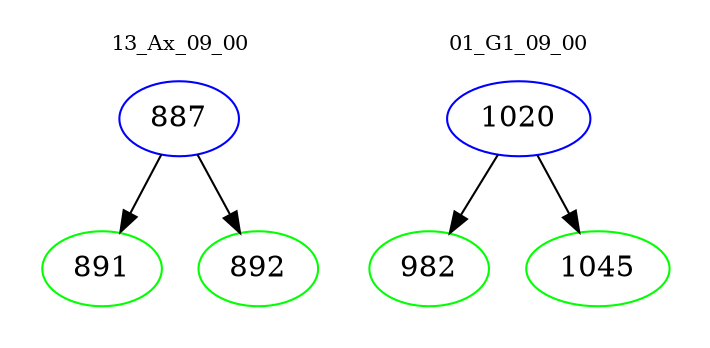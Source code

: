 digraph{
subgraph cluster_0 {
color = white
label = "13_Ax_09_00";
fontsize=10;
T0_887 [label="887", color="blue"]
T0_887 -> T0_891 [color="black"]
T0_891 [label="891", color="green"]
T0_887 -> T0_892 [color="black"]
T0_892 [label="892", color="green"]
}
subgraph cluster_1 {
color = white
label = "01_G1_09_00";
fontsize=10;
T1_1020 [label="1020", color="blue"]
T1_1020 -> T1_982 [color="black"]
T1_982 [label="982", color="green"]
T1_1020 -> T1_1045 [color="black"]
T1_1045 [label="1045", color="green"]
}
}
